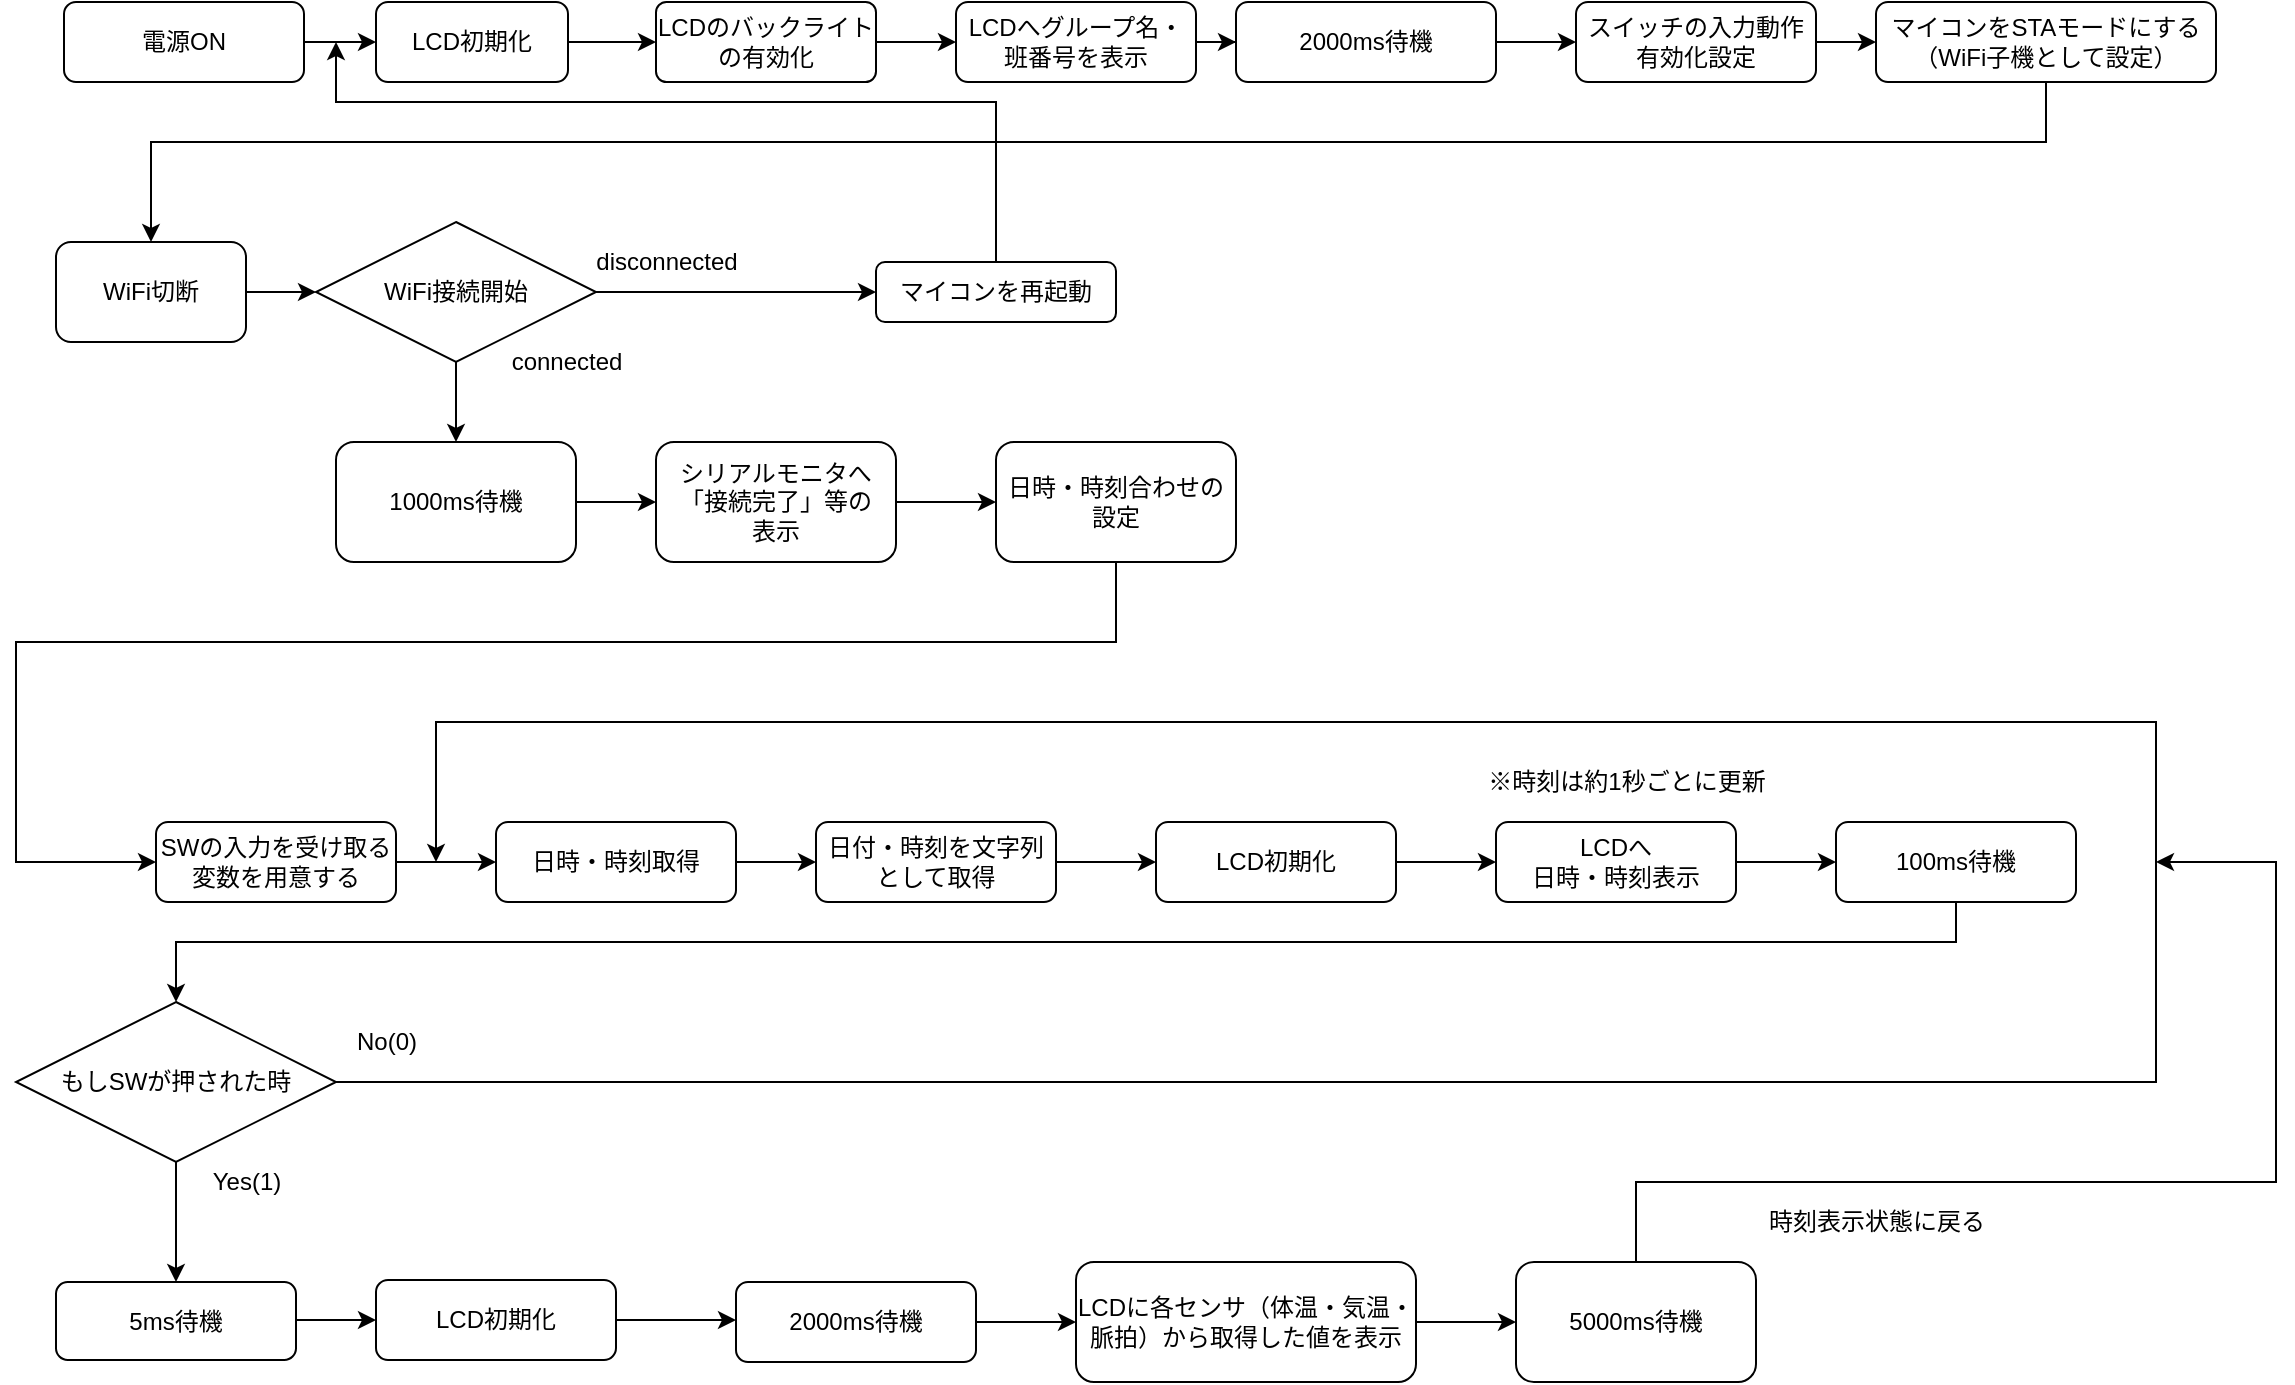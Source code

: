 <mxfile version="13.7.5" type="github">
  <diagram id="C5RBs43oDa-KdzZeNtuy" name="Page-1">
    <mxGraphModel dx="1242" dy="795" grid="0" gridSize="10" guides="0" tooltips="1" connect="1" arrows="1" fold="1" page="1" pageScale="1" pageWidth="827" pageHeight="1169" background="#ffffff" math="0" shadow="0">
      <root>
        <mxCell id="WIyWlLk6GJQsqaUBKTNV-0" />
        <mxCell id="WIyWlLk6GJQsqaUBKTNV-1" parent="WIyWlLk6GJQsqaUBKTNV-0" />
        <mxCell id="5PKe1Eey84K8PJHzmc6q-95" style="edgeStyle=orthogonalEdgeStyle;rounded=0;orthogonalLoop=1;jettySize=auto;html=1;" edge="1" parent="WIyWlLk6GJQsqaUBKTNV-1" source="WIyWlLk6GJQsqaUBKTNV-3" target="5PKe1Eey84K8PJHzmc6q-1">
          <mxGeometry relative="1" as="geometry" />
        </mxCell>
        <mxCell id="WIyWlLk6GJQsqaUBKTNV-3" value="LCD初期化" style="rounded=1;whiteSpace=wrap;html=1;fontSize=12;glass=0;strokeWidth=1;shadow=0;" parent="WIyWlLk6GJQsqaUBKTNV-1" vertex="1">
          <mxGeometry x="-460" y="240" width="96" height="40" as="geometry" />
        </mxCell>
        <mxCell id="5PKe1Eey84K8PJHzmc6q-92" style="edgeStyle=orthogonalEdgeStyle;rounded=0;orthogonalLoop=1;jettySize=auto;html=1;" edge="1" parent="WIyWlLk6GJQsqaUBKTNV-1" source="5PKe1Eey84K8PJHzmc6q-1" target="5PKe1Eey84K8PJHzmc6q-2">
          <mxGeometry relative="1" as="geometry" />
        </mxCell>
        <mxCell id="5PKe1Eey84K8PJHzmc6q-1" value="&lt;span&gt;LCDのバックライトの有効化&lt;/span&gt;" style="rounded=1;whiteSpace=wrap;html=1;arcSize=13;" vertex="1" parent="WIyWlLk6GJQsqaUBKTNV-1">
          <mxGeometry x="-320" y="240" width="110" height="40" as="geometry" />
        </mxCell>
        <mxCell id="5PKe1Eey84K8PJHzmc6q-94" style="edgeStyle=orthogonalEdgeStyle;rounded=0;orthogonalLoop=1;jettySize=auto;html=1;entryX=0;entryY=0.5;entryDx=0;entryDy=0;" edge="1" parent="WIyWlLk6GJQsqaUBKTNV-1" source="5PKe1Eey84K8PJHzmc6q-2" target="5PKe1Eey84K8PJHzmc6q-4">
          <mxGeometry relative="1" as="geometry" />
        </mxCell>
        <mxCell id="5PKe1Eey84K8PJHzmc6q-2" value="&lt;span&gt;LCDへグループ名・班番号を表示&lt;/span&gt;" style="rounded=1;whiteSpace=wrap;html=1;" vertex="1" parent="WIyWlLk6GJQsqaUBKTNV-1">
          <mxGeometry x="-170" y="240" width="120" height="40" as="geometry" />
        </mxCell>
        <mxCell id="5PKe1Eey84K8PJHzmc6q-8" style="edgeStyle=orthogonalEdgeStyle;rounded=0;orthogonalLoop=1;jettySize=auto;html=1;" edge="1" parent="WIyWlLk6GJQsqaUBKTNV-1" source="5PKe1Eey84K8PJHzmc6q-3" target="WIyWlLk6GJQsqaUBKTNV-3">
          <mxGeometry relative="1" as="geometry" />
        </mxCell>
        <mxCell id="5PKe1Eey84K8PJHzmc6q-3" value="電源ON" style="rounded=1;whiteSpace=wrap;html=1;" vertex="1" parent="WIyWlLk6GJQsqaUBKTNV-1">
          <mxGeometry x="-616" y="240" width="120" height="40" as="geometry" />
        </mxCell>
        <mxCell id="5PKe1Eey84K8PJHzmc6q-96" style="edgeStyle=orthogonalEdgeStyle;rounded=0;orthogonalLoop=1;jettySize=auto;html=1;entryX=0;entryY=0.5;entryDx=0;entryDy=0;" edge="1" parent="WIyWlLk6GJQsqaUBKTNV-1" source="5PKe1Eey84K8PJHzmc6q-4" target="5PKe1Eey84K8PJHzmc6q-5">
          <mxGeometry relative="1" as="geometry" />
        </mxCell>
        <mxCell id="5PKe1Eey84K8PJHzmc6q-4" value="2000ms待機" style="rounded=1;whiteSpace=wrap;html=1;" vertex="1" parent="WIyWlLk6GJQsqaUBKTNV-1">
          <mxGeometry x="-30" y="240" width="130" height="40" as="geometry" />
        </mxCell>
        <mxCell id="5PKe1Eey84K8PJHzmc6q-97" style="edgeStyle=orthogonalEdgeStyle;rounded=0;orthogonalLoop=1;jettySize=auto;html=1;entryX=0;entryY=0.5;entryDx=0;entryDy=0;" edge="1" parent="WIyWlLk6GJQsqaUBKTNV-1" source="5PKe1Eey84K8PJHzmc6q-5" target="5PKe1Eey84K8PJHzmc6q-13">
          <mxGeometry relative="1" as="geometry" />
        </mxCell>
        <mxCell id="5PKe1Eey84K8PJHzmc6q-5" value="スイッチの入力動作有効化設定" style="rounded=1;whiteSpace=wrap;html=1;" vertex="1" parent="WIyWlLk6GJQsqaUBKTNV-1">
          <mxGeometry x="140" y="240" width="120" height="40" as="geometry" />
        </mxCell>
        <mxCell id="5PKe1Eey84K8PJHzmc6q-7" value="" style="endArrow=classic;html=1;exitX=1;exitY=0.5;exitDx=0;exitDy=0;entryX=0;entryY=0.5;entryDx=0;entryDy=0;" edge="1" parent="WIyWlLk6GJQsqaUBKTNV-1" source="5PKe1Eey84K8PJHzmc6q-18" target="5PKe1Eey84K8PJHzmc6q-20">
          <mxGeometry width="50" height="50" relative="1" as="geometry">
            <mxPoint x="305" y="595" as="sourcePoint" />
            <mxPoint x="340" y="595" as="targetPoint" />
          </mxGeometry>
        </mxCell>
        <mxCell id="5PKe1Eey84K8PJHzmc6q-16" style="edgeStyle=orthogonalEdgeStyle;rounded=0;orthogonalLoop=1;jettySize=auto;html=1;exitX=0.5;exitY=1;exitDx=0;exitDy=0;entryX=0.5;entryY=0;entryDx=0;entryDy=0;" edge="1" parent="WIyWlLk6GJQsqaUBKTNV-1" source="5PKe1Eey84K8PJHzmc6q-13" target="5PKe1Eey84K8PJHzmc6q-14">
          <mxGeometry relative="1" as="geometry">
            <Array as="points">
              <mxPoint x="375" y="310" />
              <mxPoint x="-572" y="310" />
            </Array>
          </mxGeometry>
        </mxCell>
        <mxCell id="5PKe1Eey84K8PJHzmc6q-13" value="マイコンをSTAモードにする&lt;br&gt;（WiFi子機として設定）" style="rounded=1;whiteSpace=wrap;html=1;" vertex="1" parent="WIyWlLk6GJQsqaUBKTNV-1">
          <mxGeometry x="290" y="240" width="170" height="40" as="geometry" />
        </mxCell>
        <mxCell id="5PKe1Eey84K8PJHzmc6q-98" style="edgeStyle=orthogonalEdgeStyle;rounded=0;orthogonalLoop=1;jettySize=auto;html=1;entryX=0;entryY=0.5;entryDx=0;entryDy=0;" edge="1" parent="WIyWlLk6GJQsqaUBKTNV-1" source="5PKe1Eey84K8PJHzmc6q-14" target="5PKe1Eey84K8PJHzmc6q-18">
          <mxGeometry relative="1" as="geometry" />
        </mxCell>
        <mxCell id="5PKe1Eey84K8PJHzmc6q-14" value="WiFi切断" style="rounded=1;whiteSpace=wrap;html=1;" vertex="1" parent="WIyWlLk6GJQsqaUBKTNV-1">
          <mxGeometry x="-620" y="360" width="95" height="50" as="geometry" />
        </mxCell>
        <mxCell id="5PKe1Eey84K8PJHzmc6q-26" style="edgeStyle=orthogonalEdgeStyle;rounded=0;orthogonalLoop=1;jettySize=auto;html=1;exitX=0.5;exitY=1;exitDx=0;exitDy=0;entryX=0.5;entryY=0;entryDx=0;entryDy=0;" edge="1" parent="WIyWlLk6GJQsqaUBKTNV-1" source="5PKe1Eey84K8PJHzmc6q-18" target="5PKe1Eey84K8PJHzmc6q-25">
          <mxGeometry relative="1" as="geometry" />
        </mxCell>
        <mxCell id="5PKe1Eey84K8PJHzmc6q-18" value="WiFi接続開始" style="rhombus;whiteSpace=wrap;html=1;" vertex="1" parent="WIyWlLk6GJQsqaUBKTNV-1">
          <mxGeometry x="-490" y="350" width="140" height="70" as="geometry" />
        </mxCell>
        <mxCell id="5PKe1Eey84K8PJHzmc6q-99" style="edgeStyle=orthogonalEdgeStyle;rounded=0;orthogonalLoop=1;jettySize=auto;html=1;" edge="1" parent="WIyWlLk6GJQsqaUBKTNV-1" source="5PKe1Eey84K8PJHzmc6q-20">
          <mxGeometry relative="1" as="geometry">
            <mxPoint x="-480" y="260" as="targetPoint" />
            <Array as="points">
              <mxPoint x="-150" y="290" />
              <mxPoint x="-480" y="290" />
            </Array>
          </mxGeometry>
        </mxCell>
        <mxCell id="5PKe1Eey84K8PJHzmc6q-20" value="マイコンを再起動" style="rounded=1;whiteSpace=wrap;html=1;" vertex="1" parent="WIyWlLk6GJQsqaUBKTNV-1">
          <mxGeometry x="-210" y="370" width="120" height="30" as="geometry" />
        </mxCell>
        <mxCell id="5PKe1Eey84K8PJHzmc6q-23" value="disconnected" style="text;html=1;align=center;verticalAlign=middle;resizable=0;points=[];autosize=1;" vertex="1" parent="WIyWlLk6GJQsqaUBKTNV-1">
          <mxGeometry x="-360" y="360" width="90" height="20" as="geometry" />
        </mxCell>
        <mxCell id="5PKe1Eey84K8PJHzmc6q-100" style="edgeStyle=orthogonalEdgeStyle;rounded=0;orthogonalLoop=1;jettySize=auto;html=1;entryX=0;entryY=0.5;entryDx=0;entryDy=0;" edge="1" parent="WIyWlLk6GJQsqaUBKTNV-1" source="5PKe1Eey84K8PJHzmc6q-25" target="5PKe1Eey84K8PJHzmc6q-28">
          <mxGeometry relative="1" as="geometry" />
        </mxCell>
        <mxCell id="5PKe1Eey84K8PJHzmc6q-25" value="1000ms待機" style="rounded=1;whiteSpace=wrap;html=1;" vertex="1" parent="WIyWlLk6GJQsqaUBKTNV-1">
          <mxGeometry x="-480" y="460" width="120" height="60" as="geometry" />
        </mxCell>
        <mxCell id="5PKe1Eey84K8PJHzmc6q-27" value="connected" style="text;html=1;align=center;verticalAlign=middle;resizable=0;points=[];autosize=1;" vertex="1" parent="WIyWlLk6GJQsqaUBKTNV-1">
          <mxGeometry x="-400" y="410" width="70" height="20" as="geometry" />
        </mxCell>
        <mxCell id="5PKe1Eey84K8PJHzmc6q-102" style="edgeStyle=orthogonalEdgeStyle;rounded=0;orthogonalLoop=1;jettySize=auto;html=1;" edge="1" parent="WIyWlLk6GJQsqaUBKTNV-1" source="5PKe1Eey84K8PJHzmc6q-28" target="5PKe1Eey84K8PJHzmc6q-30">
          <mxGeometry relative="1" as="geometry" />
        </mxCell>
        <mxCell id="5PKe1Eey84K8PJHzmc6q-28" value="シリアルモニタへ&lt;br&gt;「接続完了」等の&lt;br&gt;表示" style="rounded=1;whiteSpace=wrap;html=1;" vertex="1" parent="WIyWlLk6GJQsqaUBKTNV-1">
          <mxGeometry x="-320" y="460" width="120" height="60" as="geometry" />
        </mxCell>
        <mxCell id="5PKe1Eey84K8PJHzmc6q-105" style="edgeStyle=orthogonalEdgeStyle;rounded=0;orthogonalLoop=1;jettySize=auto;html=1;entryX=0;entryY=0.5;entryDx=0;entryDy=0;" edge="1" parent="WIyWlLk6GJQsqaUBKTNV-1" source="5PKe1Eey84K8PJHzmc6q-30" target="5PKe1Eey84K8PJHzmc6q-33">
          <mxGeometry relative="1" as="geometry">
            <Array as="points">
              <mxPoint x="-90" y="560" />
              <mxPoint x="-640" y="560" />
              <mxPoint x="-640" y="670" />
            </Array>
          </mxGeometry>
        </mxCell>
        <mxCell id="5PKe1Eey84K8PJHzmc6q-30" value="日時・時刻合わせの設定" style="rounded=1;whiteSpace=wrap;html=1;" vertex="1" parent="WIyWlLk6GJQsqaUBKTNV-1">
          <mxGeometry x="-150" y="460" width="120" height="60" as="geometry" />
        </mxCell>
        <mxCell id="5PKe1Eey84K8PJHzmc6q-107" style="edgeStyle=orthogonalEdgeStyle;rounded=0;orthogonalLoop=1;jettySize=auto;html=1;entryX=0;entryY=0.5;entryDx=0;entryDy=0;" edge="1" parent="WIyWlLk6GJQsqaUBKTNV-1" source="5PKe1Eey84K8PJHzmc6q-33" target="5PKe1Eey84K8PJHzmc6q-34">
          <mxGeometry relative="1" as="geometry" />
        </mxCell>
        <mxCell id="5PKe1Eey84K8PJHzmc6q-33" value="SWの入力を受け取る変数を用意する" style="rounded=1;whiteSpace=wrap;html=1;" vertex="1" parent="WIyWlLk6GJQsqaUBKTNV-1">
          <mxGeometry x="-570" y="650" width="120" height="40" as="geometry" />
        </mxCell>
        <mxCell id="5PKe1Eey84K8PJHzmc6q-110" style="edgeStyle=orthogonalEdgeStyle;rounded=0;orthogonalLoop=1;jettySize=auto;html=1;entryX=0;entryY=0.5;entryDx=0;entryDy=0;" edge="1" parent="WIyWlLk6GJQsqaUBKTNV-1" source="5PKe1Eey84K8PJHzmc6q-34" target="5PKe1Eey84K8PJHzmc6q-36">
          <mxGeometry relative="1" as="geometry" />
        </mxCell>
        <mxCell id="5PKe1Eey84K8PJHzmc6q-34" value="日時・時刻取得" style="rounded=1;whiteSpace=wrap;html=1;" vertex="1" parent="WIyWlLk6GJQsqaUBKTNV-1">
          <mxGeometry x="-400" y="650" width="120" height="40" as="geometry" />
        </mxCell>
        <mxCell id="5PKe1Eey84K8PJHzmc6q-111" style="edgeStyle=orthogonalEdgeStyle;rounded=0;orthogonalLoop=1;jettySize=auto;html=1;entryX=0;entryY=0.5;entryDx=0;entryDy=0;" edge="1" parent="WIyWlLk6GJQsqaUBKTNV-1" source="5PKe1Eey84K8PJHzmc6q-36" target="5PKe1Eey84K8PJHzmc6q-38">
          <mxGeometry relative="1" as="geometry" />
        </mxCell>
        <mxCell id="5PKe1Eey84K8PJHzmc6q-36" value="日付・時刻を文字列として取得" style="rounded=1;whiteSpace=wrap;html=1;" vertex="1" parent="WIyWlLk6GJQsqaUBKTNV-1">
          <mxGeometry x="-240" y="650" width="120" height="40" as="geometry" />
        </mxCell>
        <mxCell id="5PKe1Eey84K8PJHzmc6q-112" style="edgeStyle=orthogonalEdgeStyle;rounded=0;orthogonalLoop=1;jettySize=auto;html=1;" edge="1" parent="WIyWlLk6GJQsqaUBKTNV-1" source="5PKe1Eey84K8PJHzmc6q-38" target="5PKe1Eey84K8PJHzmc6q-42">
          <mxGeometry relative="1" as="geometry" />
        </mxCell>
        <mxCell id="5PKe1Eey84K8PJHzmc6q-38" value="LCD初期化" style="rounded=1;whiteSpace=wrap;html=1;fontSize=12;glass=0;strokeWidth=1;shadow=0;" vertex="1" parent="WIyWlLk6GJQsqaUBKTNV-1">
          <mxGeometry x="-70" y="650" width="120" height="40" as="geometry" />
        </mxCell>
        <mxCell id="5PKe1Eey84K8PJHzmc6q-113" style="edgeStyle=orthogonalEdgeStyle;rounded=0;orthogonalLoop=1;jettySize=auto;html=1;entryX=0;entryY=0.5;entryDx=0;entryDy=0;" edge="1" parent="WIyWlLk6GJQsqaUBKTNV-1" source="5PKe1Eey84K8PJHzmc6q-42" target="5PKe1Eey84K8PJHzmc6q-45">
          <mxGeometry relative="1" as="geometry" />
        </mxCell>
        <mxCell id="5PKe1Eey84K8PJHzmc6q-42" value="LCDへ&lt;br&gt;日時・時刻表示" style="rounded=1;whiteSpace=wrap;html=1;" vertex="1" parent="WIyWlLk6GJQsqaUBKTNV-1">
          <mxGeometry x="100" y="650" width="120" height="40" as="geometry" />
        </mxCell>
        <mxCell id="5PKe1Eey84K8PJHzmc6q-115" style="edgeStyle=orthogonalEdgeStyle;rounded=0;orthogonalLoop=1;jettySize=auto;html=1;entryX=0.5;entryY=0;entryDx=0;entryDy=0;" edge="1" parent="WIyWlLk6GJQsqaUBKTNV-1" source="5PKe1Eey84K8PJHzmc6q-46" target="5PKe1Eey84K8PJHzmc6q-58">
          <mxGeometry relative="1" as="geometry" />
        </mxCell>
        <mxCell id="5PKe1Eey84K8PJHzmc6q-117" style="edgeStyle=orthogonalEdgeStyle;rounded=0;orthogonalLoop=1;jettySize=auto;html=1;" edge="1" parent="WIyWlLk6GJQsqaUBKTNV-1" source="5PKe1Eey84K8PJHzmc6q-46">
          <mxGeometry relative="1" as="geometry">
            <mxPoint x="-430" y="670" as="targetPoint" />
            <Array as="points">
              <mxPoint x="430" y="780" />
              <mxPoint x="430" y="600" />
              <mxPoint x="-430" y="600" />
            </Array>
          </mxGeometry>
        </mxCell>
        <mxCell id="5PKe1Eey84K8PJHzmc6q-46" value="もしSWが押された時" style="rhombus;whiteSpace=wrap;html=1;" vertex="1" parent="WIyWlLk6GJQsqaUBKTNV-1">
          <mxGeometry x="-640" y="740" width="160" height="80" as="geometry" />
        </mxCell>
        <mxCell id="5PKe1Eey84K8PJHzmc6q-114" style="edgeStyle=orthogonalEdgeStyle;rounded=0;orthogonalLoop=1;jettySize=auto;html=1;entryX=0.5;entryY=0;entryDx=0;entryDy=0;" edge="1" parent="WIyWlLk6GJQsqaUBKTNV-1" source="5PKe1Eey84K8PJHzmc6q-45" target="5PKe1Eey84K8PJHzmc6q-46">
          <mxGeometry relative="1" as="geometry">
            <mxPoint x="-550" y="740" as="targetPoint" />
            <Array as="points">
              <mxPoint x="330" y="710" />
              <mxPoint x="-560" y="710" />
            </Array>
          </mxGeometry>
        </mxCell>
        <mxCell id="5PKe1Eey84K8PJHzmc6q-45" value="100ms待機" style="rounded=1;whiteSpace=wrap;html=1;" vertex="1" parent="WIyWlLk6GJQsqaUBKTNV-1">
          <mxGeometry x="270" y="650" width="120" height="40" as="geometry" />
        </mxCell>
        <mxCell id="5PKe1Eey84K8PJHzmc6q-50" value="※時刻は約1秒ごとに更新" style="text;html=1;align=center;verticalAlign=middle;resizable=0;points=[];autosize=1;" vertex="1" parent="WIyWlLk6GJQsqaUBKTNV-1">
          <mxGeometry x="90" y="620" width="150" height="20" as="geometry" />
        </mxCell>
        <mxCell id="5PKe1Eey84K8PJHzmc6q-55" value="No(0)" style="text;html=1;align=center;verticalAlign=middle;resizable=0;points=[];autosize=1;" vertex="1" parent="WIyWlLk6GJQsqaUBKTNV-1">
          <mxGeometry x="-480" y="750" width="50" height="20" as="geometry" />
        </mxCell>
        <mxCell id="5PKe1Eey84K8PJHzmc6q-57" value="Yes(1)" style="text;html=1;align=center;verticalAlign=middle;resizable=0;points=[];autosize=1;" vertex="1" parent="WIyWlLk6GJQsqaUBKTNV-1">
          <mxGeometry x="-550" y="820" width="50" height="20" as="geometry" />
        </mxCell>
        <mxCell id="5PKe1Eey84K8PJHzmc6q-123" style="edgeStyle=orthogonalEdgeStyle;rounded=0;orthogonalLoop=1;jettySize=auto;html=1;entryX=0;entryY=0.5;entryDx=0;entryDy=0;" edge="1" parent="WIyWlLk6GJQsqaUBKTNV-1" source="5PKe1Eey84K8PJHzmc6q-58" target="5PKe1Eey84K8PJHzmc6q-121">
          <mxGeometry relative="1" as="geometry">
            <Array as="points">
              <mxPoint x="-500" y="899" />
            </Array>
          </mxGeometry>
        </mxCell>
        <mxCell id="5PKe1Eey84K8PJHzmc6q-58" value="5ms待機" style="rounded=1;whiteSpace=wrap;html=1;" vertex="1" parent="WIyWlLk6GJQsqaUBKTNV-1">
          <mxGeometry x="-620" y="880" width="120" height="39" as="geometry" />
        </mxCell>
        <mxCell id="5PKe1Eey84K8PJHzmc6q-124" style="edgeStyle=orthogonalEdgeStyle;rounded=0;orthogonalLoop=1;jettySize=auto;html=1;entryX=0;entryY=0.5;entryDx=0;entryDy=0;" edge="1" parent="WIyWlLk6GJQsqaUBKTNV-1" source="5PKe1Eey84K8PJHzmc6q-62" target="5PKe1Eey84K8PJHzmc6q-64">
          <mxGeometry relative="1" as="geometry" />
        </mxCell>
        <mxCell id="5PKe1Eey84K8PJHzmc6q-62" value="2000ms待機" style="rounded=1;whiteSpace=wrap;html=1;" vertex="1" parent="WIyWlLk6GJQsqaUBKTNV-1">
          <mxGeometry x="-280" y="880" width="120" height="40" as="geometry" />
        </mxCell>
        <mxCell id="5PKe1Eey84K8PJHzmc6q-125" style="edgeStyle=orthogonalEdgeStyle;rounded=0;orthogonalLoop=1;jettySize=auto;html=1;" edge="1" parent="WIyWlLk6GJQsqaUBKTNV-1" source="5PKe1Eey84K8PJHzmc6q-64" target="5PKe1Eey84K8PJHzmc6q-68">
          <mxGeometry relative="1" as="geometry" />
        </mxCell>
        <mxCell id="5PKe1Eey84K8PJHzmc6q-64" value="LCDに各センサ（体温・気温・脈拍）から取得した値を表示" style="rounded=1;whiteSpace=wrap;html=1;" vertex="1" parent="WIyWlLk6GJQsqaUBKTNV-1">
          <mxGeometry x="-110" y="870" width="170" height="60" as="geometry" />
        </mxCell>
        <mxCell id="5PKe1Eey84K8PJHzmc6q-126" style="edgeStyle=orthogonalEdgeStyle;rounded=0;orthogonalLoop=1;jettySize=auto;html=1;" edge="1" parent="WIyWlLk6GJQsqaUBKTNV-1" source="5PKe1Eey84K8PJHzmc6q-68">
          <mxGeometry relative="1" as="geometry">
            <mxPoint x="430" y="670" as="targetPoint" />
            <Array as="points">
              <mxPoint x="170" y="830" />
              <mxPoint x="490" y="830" />
            </Array>
          </mxGeometry>
        </mxCell>
        <mxCell id="5PKe1Eey84K8PJHzmc6q-68" value="5000ms待機" style="rounded=1;whiteSpace=wrap;html=1;" vertex="1" parent="WIyWlLk6GJQsqaUBKTNV-1">
          <mxGeometry x="110" y="870" width="120" height="60" as="geometry" />
        </mxCell>
        <mxCell id="5PKe1Eey84K8PJHzmc6q-72" value="時刻表示状態に戻る" style="text;html=1;align=center;verticalAlign=middle;resizable=0;points=[];autosize=1;" vertex="1" parent="WIyWlLk6GJQsqaUBKTNV-1">
          <mxGeometry x="230" y="840" width="120" height="20" as="geometry" />
        </mxCell>
        <mxCell id="5PKe1Eey84K8PJHzmc6q-122" style="edgeStyle=orthogonalEdgeStyle;rounded=0;orthogonalLoop=1;jettySize=auto;html=1;" edge="1" parent="WIyWlLk6GJQsqaUBKTNV-1" source="5PKe1Eey84K8PJHzmc6q-121" target="5PKe1Eey84K8PJHzmc6q-62">
          <mxGeometry relative="1" as="geometry">
            <mxPoint x="-230" y="897" as="targetPoint" />
            <Array as="points">
              <mxPoint x="-340" y="900" />
            </Array>
          </mxGeometry>
        </mxCell>
        <mxCell id="5PKe1Eey84K8PJHzmc6q-121" value="LCD初期化" style="rounded=1;whiteSpace=wrap;html=1;" vertex="1" parent="WIyWlLk6GJQsqaUBKTNV-1">
          <mxGeometry x="-460" y="879" width="120" height="40" as="geometry" />
        </mxCell>
      </root>
    </mxGraphModel>
  </diagram>
</mxfile>
